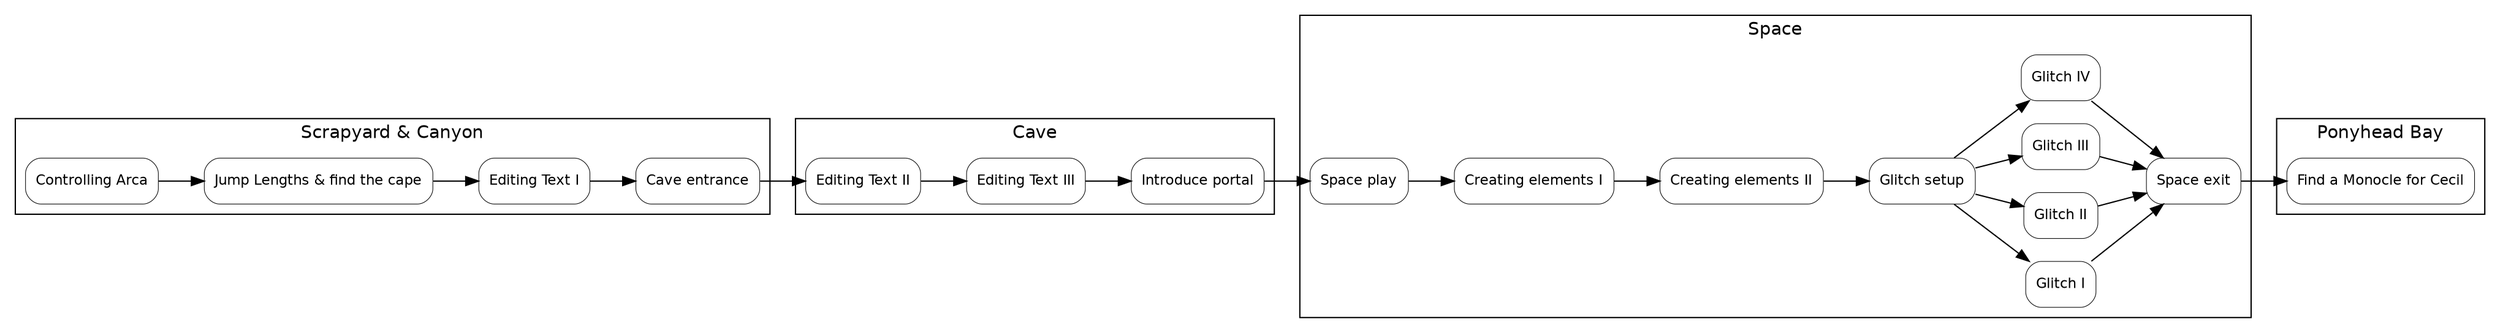 digraph {
  // use $ dot -Tsvg -o scenes.svg scenes.dot
  // or  $ dot -Tpng -o scenes.png scenes.dot && open scenes.png
  graph[concentrate = true];
  graph[rankdir=LR];
  graph[fontsize = 14];
  graph[fontname = "Helvetica"];
  node[fontsize = 11];
  node[fontname = "Helvetica"];
  node[shape=rect, style=rounded];
  node[penwidth = 0.5];
  // edge[color="#808080"];

  // Level and scene layout
  subgraph cluster_scrapyard {
    label="Scrapyard & Canyon"
    "Controlling Arca"
    -> "Jump Lengths & find the cape"
    -> "Editing Text I"
    -> "Cave entrance"
  }

  subgraph cluster_cave {
    label = "Cave"
    "Cave entrance"
    -> "Editing Text II"
    -> "Editing Text III"
    -> "Introduce portal"
  }

  subgraph cluster_space {
    label = "Space"
    "Introduce portal"
    -> "Space play"
    -> "Creating elements I"
    -> "Creating elements II"
    -> "Glitch setup"
    -> {
      "Glitch I"
      "Glitch II"
      "Glitch III"
      "Glitch IV"
    }
    -> "Space exit"
  }

  subgraph cluster_pony_head_bay {
    label = "Ponyhead Bay"
    "Space exit"
    -> "Find a Monocle for Cecil"
  }
}
